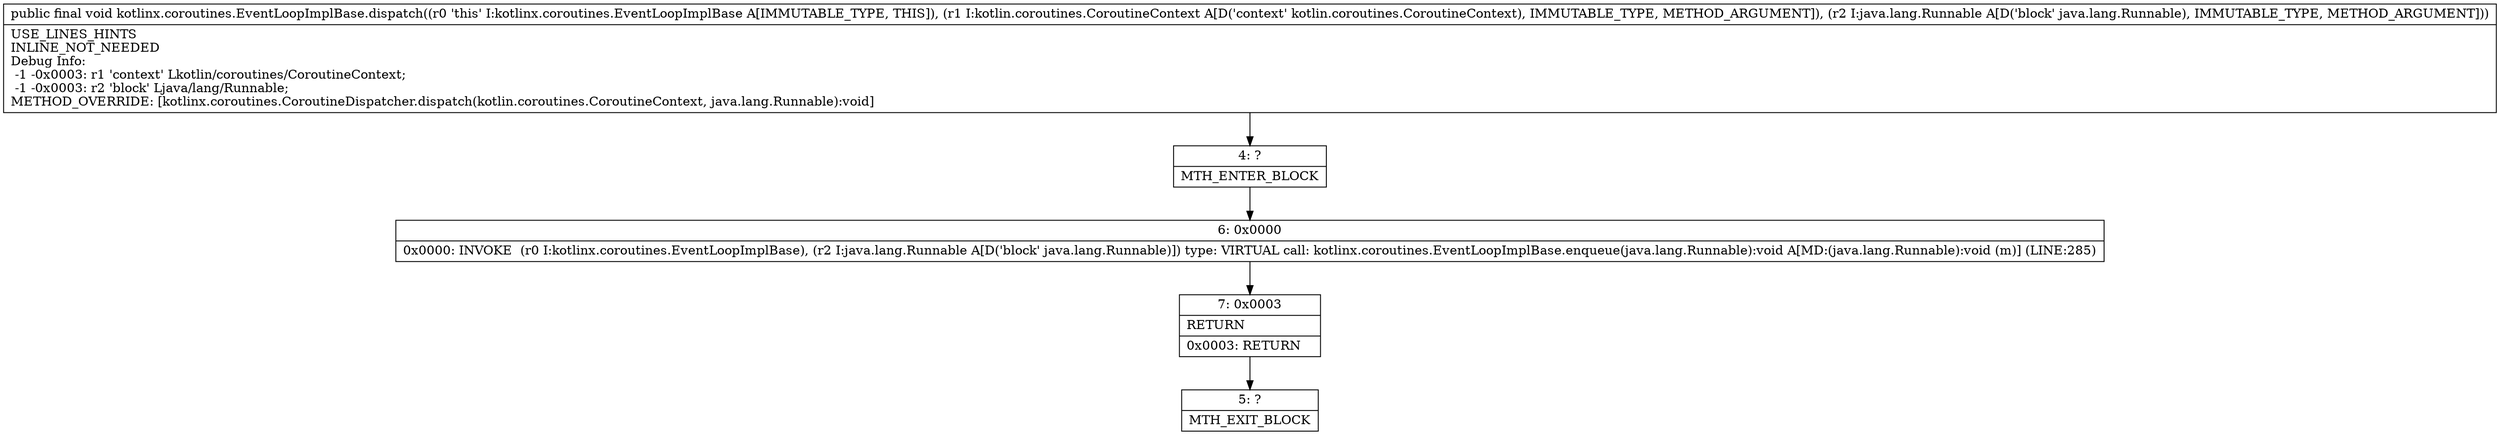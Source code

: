 digraph "CFG forkotlinx.coroutines.EventLoopImplBase.dispatch(Lkotlin\/coroutines\/CoroutineContext;Ljava\/lang\/Runnable;)V" {
Node_4 [shape=record,label="{4\:\ ?|MTH_ENTER_BLOCK\l}"];
Node_6 [shape=record,label="{6\:\ 0x0000|0x0000: INVOKE  (r0 I:kotlinx.coroutines.EventLoopImplBase), (r2 I:java.lang.Runnable A[D('block' java.lang.Runnable)]) type: VIRTUAL call: kotlinx.coroutines.EventLoopImplBase.enqueue(java.lang.Runnable):void A[MD:(java.lang.Runnable):void (m)] (LINE:285)\l}"];
Node_7 [shape=record,label="{7\:\ 0x0003|RETURN\l|0x0003: RETURN   \l}"];
Node_5 [shape=record,label="{5\:\ ?|MTH_EXIT_BLOCK\l}"];
MethodNode[shape=record,label="{public final void kotlinx.coroutines.EventLoopImplBase.dispatch((r0 'this' I:kotlinx.coroutines.EventLoopImplBase A[IMMUTABLE_TYPE, THIS]), (r1 I:kotlin.coroutines.CoroutineContext A[D('context' kotlin.coroutines.CoroutineContext), IMMUTABLE_TYPE, METHOD_ARGUMENT]), (r2 I:java.lang.Runnable A[D('block' java.lang.Runnable), IMMUTABLE_TYPE, METHOD_ARGUMENT]))  | USE_LINES_HINTS\lINLINE_NOT_NEEDED\lDebug Info:\l  \-1 \-0x0003: r1 'context' Lkotlin\/coroutines\/CoroutineContext;\l  \-1 \-0x0003: r2 'block' Ljava\/lang\/Runnable;\lMETHOD_OVERRIDE: [kotlinx.coroutines.CoroutineDispatcher.dispatch(kotlin.coroutines.CoroutineContext, java.lang.Runnable):void]\l}"];
MethodNode -> Node_4;Node_4 -> Node_6;
Node_6 -> Node_7;
Node_7 -> Node_5;
}

